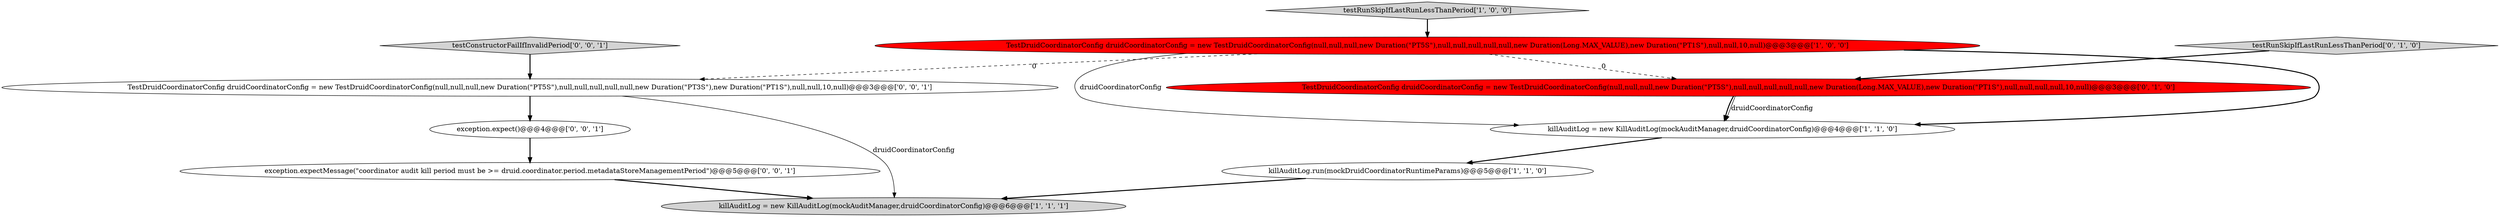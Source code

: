 digraph {
8 [style = filled, label = "exception.expectMessage(\"coordinator audit kill period must be >= druid.coordinator.period.metadataStoreManagementPeriod\")@@@5@@@['0', '0', '1']", fillcolor = white, shape = ellipse image = "AAA0AAABBB3BBB"];
5 [style = filled, label = "testRunSkipIfLastRunLessThanPeriod['0', '1', '0']", fillcolor = lightgray, shape = diamond image = "AAA0AAABBB2BBB"];
3 [style = filled, label = "killAuditLog = new KillAuditLog(mockAuditManager,druidCoordinatorConfig)@@@6@@@['1', '1', '1']", fillcolor = lightgray, shape = ellipse image = "AAA0AAABBB1BBB"];
6 [style = filled, label = "TestDruidCoordinatorConfig druidCoordinatorConfig = new TestDruidCoordinatorConfig(null,null,null,new Duration(\"PT5S\"),null,null,null,null,null,new Duration(Long.MAX_VALUE),new Duration(\"PT1S\"),null,null,null,null,10,null)@@@3@@@['0', '1', '0']", fillcolor = red, shape = ellipse image = "AAA1AAABBB2BBB"];
1 [style = filled, label = "testRunSkipIfLastRunLessThanPeriod['1', '0', '0']", fillcolor = lightgray, shape = diamond image = "AAA0AAABBB1BBB"];
9 [style = filled, label = "exception.expect()@@@4@@@['0', '0', '1']", fillcolor = white, shape = ellipse image = "AAA0AAABBB3BBB"];
0 [style = filled, label = "killAuditLog = new KillAuditLog(mockAuditManager,druidCoordinatorConfig)@@@4@@@['1', '1', '0']", fillcolor = white, shape = ellipse image = "AAA0AAABBB1BBB"];
10 [style = filled, label = "TestDruidCoordinatorConfig druidCoordinatorConfig = new TestDruidCoordinatorConfig(null,null,null,new Duration(\"PT5S\"),null,null,null,null,null,new Duration(\"PT3S\"),new Duration(\"PT1S\"),null,null,10,null)@@@3@@@['0', '0', '1']", fillcolor = white, shape = ellipse image = "AAA0AAABBB3BBB"];
7 [style = filled, label = "testConstructorFailIfInvalidPeriod['0', '0', '1']", fillcolor = lightgray, shape = diamond image = "AAA0AAABBB3BBB"];
4 [style = filled, label = "TestDruidCoordinatorConfig druidCoordinatorConfig = new TestDruidCoordinatorConfig(null,null,null,new Duration(\"PT5S\"),null,null,null,null,null,new Duration(Long.MAX_VALUE),new Duration(\"PT1S\"),null,null,10,null)@@@3@@@['1', '0', '0']", fillcolor = red, shape = ellipse image = "AAA1AAABBB1BBB"];
2 [style = filled, label = "killAuditLog.run(mockDruidCoordinatorRuntimeParams)@@@5@@@['1', '1', '0']", fillcolor = white, shape = ellipse image = "AAA0AAABBB1BBB"];
4->0 [style = solid, label="druidCoordinatorConfig"];
1->4 [style = bold, label=""];
10->9 [style = bold, label=""];
6->0 [style = bold, label=""];
5->6 [style = bold, label=""];
4->10 [style = dashed, label="0"];
4->6 [style = dashed, label="0"];
10->3 [style = solid, label="druidCoordinatorConfig"];
9->8 [style = bold, label=""];
7->10 [style = bold, label=""];
6->0 [style = solid, label="druidCoordinatorConfig"];
2->3 [style = bold, label=""];
4->0 [style = bold, label=""];
0->2 [style = bold, label=""];
8->3 [style = bold, label=""];
}
